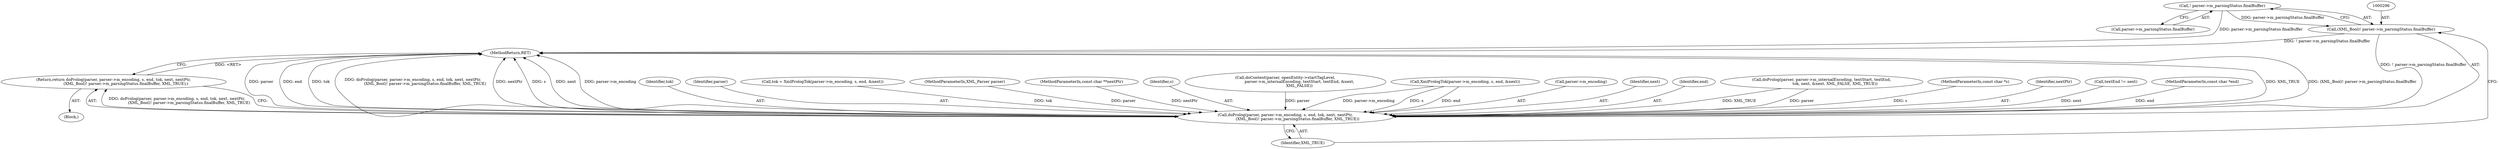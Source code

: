 digraph "0_libexpat_c20b758c332d9a13afbbb276d30db1d183a85d43_1@API" {
"1000297" [label="(Call,! parser->m_parsingStatus.finalBuffer)"];
"1000295" [label="(Call,(XML_Bool)! parser->m_parsingStatus.finalBuffer)"];
"1000285" [label="(Call,doProlog(parser, parser->m_encoding, s, end, tok, next, nextPtr,\n                    (XML_Bool)! parser->m_parsingStatus.finalBuffer, XML_TRUE))"];
"1000284" [label="(Return,return doProlog(parser, parser->m_encoding, s, end, tok, next, nextPtr,\n                    (XML_Bool)! parser->m_parsingStatus.finalBuffer, XML_TRUE);)"];
"1000298" [label="(Call,parser->m_parsingStatus.finalBuffer)"];
"1000292" [label="(Identifier,tok)"];
"1000286" [label="(Identifier,parser)"];
"1000303" [label="(Identifier,XML_TRUE)"];
"1000274" [label="(Call,tok = XmlPrologTok(parser->m_encoding, s, end, &next))"];
"1000285" [label="(Call,doProlog(parser, parser->m_encoding, s, end, tok, next, nextPtr,\n                    (XML_Bool)! parser->m_parsingStatus.finalBuffer, XML_TRUE))"];
"1000104" [label="(MethodParameterIn,XML_Parser parser)"];
"1000107" [label="(MethodParameterIn,const char **nextPtr)"];
"1000290" [label="(Identifier,s)"];
"1000297" [label="(Call,! parser->m_parsingStatus.finalBuffer)"];
"1000189" [label="(Call,doContent(parser, openEntity->startTagLevel,\n                       parser->m_internalEncoding, textStart, textEnd, &next,\n                       XML_FALSE))"];
"1000295" [label="(Call,(XML_Bool)! parser->m_parsingStatus.finalBuffer)"];
"1000276" [label="(Call,XmlPrologTok(parser->m_encoding, s, end, &next))"];
"1000287" [label="(Call,parser->m_encoding)"];
"1000293" [label="(Identifier,next)"];
"1000334" [label="(MethodReturn,RET)"];
"1000291" [label="(Identifier,end)"];
"1000173" [label="(Call,doProlog(parser, parser->m_internalEncoding, textStart, textEnd,\n                      tok, next, &next, XML_FALSE, XML_TRUE))"];
"1000267" [label="(Block,)"];
"1000105" [label="(MethodParameterIn,const char *s)"];
"1000294" [label="(Identifier,nextPtr)"];
"1000284" [label="(Return,return doProlog(parser, parser->m_encoding, s, end, tok, next, nextPtr,\n                    (XML_Bool)! parser->m_parsingStatus.finalBuffer, XML_TRUE);)"];
"1000211" [label="(Call,textEnd != next)"];
"1000106" [label="(MethodParameterIn,const char *end)"];
"1000297" -> "1000295"  [label="AST: "];
"1000297" -> "1000298"  [label="CFG: "];
"1000298" -> "1000297"  [label="AST: "];
"1000295" -> "1000297"  [label="CFG: "];
"1000297" -> "1000334"  [label="DDG: parser->m_parsingStatus.finalBuffer"];
"1000297" -> "1000295"  [label="DDG: parser->m_parsingStatus.finalBuffer"];
"1000295" -> "1000285"  [label="AST: "];
"1000296" -> "1000295"  [label="AST: "];
"1000303" -> "1000295"  [label="CFG: "];
"1000295" -> "1000334"  [label="DDG: ! parser->m_parsingStatus.finalBuffer"];
"1000295" -> "1000285"  [label="DDG: ! parser->m_parsingStatus.finalBuffer"];
"1000285" -> "1000284"  [label="AST: "];
"1000285" -> "1000303"  [label="CFG: "];
"1000286" -> "1000285"  [label="AST: "];
"1000287" -> "1000285"  [label="AST: "];
"1000290" -> "1000285"  [label="AST: "];
"1000291" -> "1000285"  [label="AST: "];
"1000292" -> "1000285"  [label="AST: "];
"1000293" -> "1000285"  [label="AST: "];
"1000294" -> "1000285"  [label="AST: "];
"1000303" -> "1000285"  [label="AST: "];
"1000284" -> "1000285"  [label="CFG: "];
"1000285" -> "1000334"  [label="DDG: parser"];
"1000285" -> "1000334"  [label="DDG: end"];
"1000285" -> "1000334"  [label="DDG: tok"];
"1000285" -> "1000334"  [label="DDG: doProlog(parser, parser->m_encoding, s, end, tok, next, nextPtr,\n                    (XML_Bool)! parser->m_parsingStatus.finalBuffer, XML_TRUE)"];
"1000285" -> "1000334"  [label="DDG: nextPtr"];
"1000285" -> "1000334"  [label="DDG: s"];
"1000285" -> "1000334"  [label="DDG: next"];
"1000285" -> "1000334"  [label="DDG: parser->m_encoding"];
"1000285" -> "1000334"  [label="DDG: XML_TRUE"];
"1000285" -> "1000334"  [label="DDG: (XML_Bool)! parser->m_parsingStatus.finalBuffer"];
"1000285" -> "1000284"  [label="DDG: doProlog(parser, parser->m_encoding, s, end, tok, next, nextPtr,\n                    (XML_Bool)! parser->m_parsingStatus.finalBuffer, XML_TRUE)"];
"1000189" -> "1000285"  [label="DDG: parser"];
"1000173" -> "1000285"  [label="DDG: parser"];
"1000173" -> "1000285"  [label="DDG: XML_TRUE"];
"1000104" -> "1000285"  [label="DDG: parser"];
"1000276" -> "1000285"  [label="DDG: parser->m_encoding"];
"1000276" -> "1000285"  [label="DDG: s"];
"1000276" -> "1000285"  [label="DDG: end"];
"1000105" -> "1000285"  [label="DDG: s"];
"1000106" -> "1000285"  [label="DDG: end"];
"1000274" -> "1000285"  [label="DDG: tok"];
"1000211" -> "1000285"  [label="DDG: next"];
"1000107" -> "1000285"  [label="DDG: nextPtr"];
"1000284" -> "1000267"  [label="AST: "];
"1000334" -> "1000284"  [label="CFG: "];
"1000284" -> "1000334"  [label="DDG: <RET>"];
}

